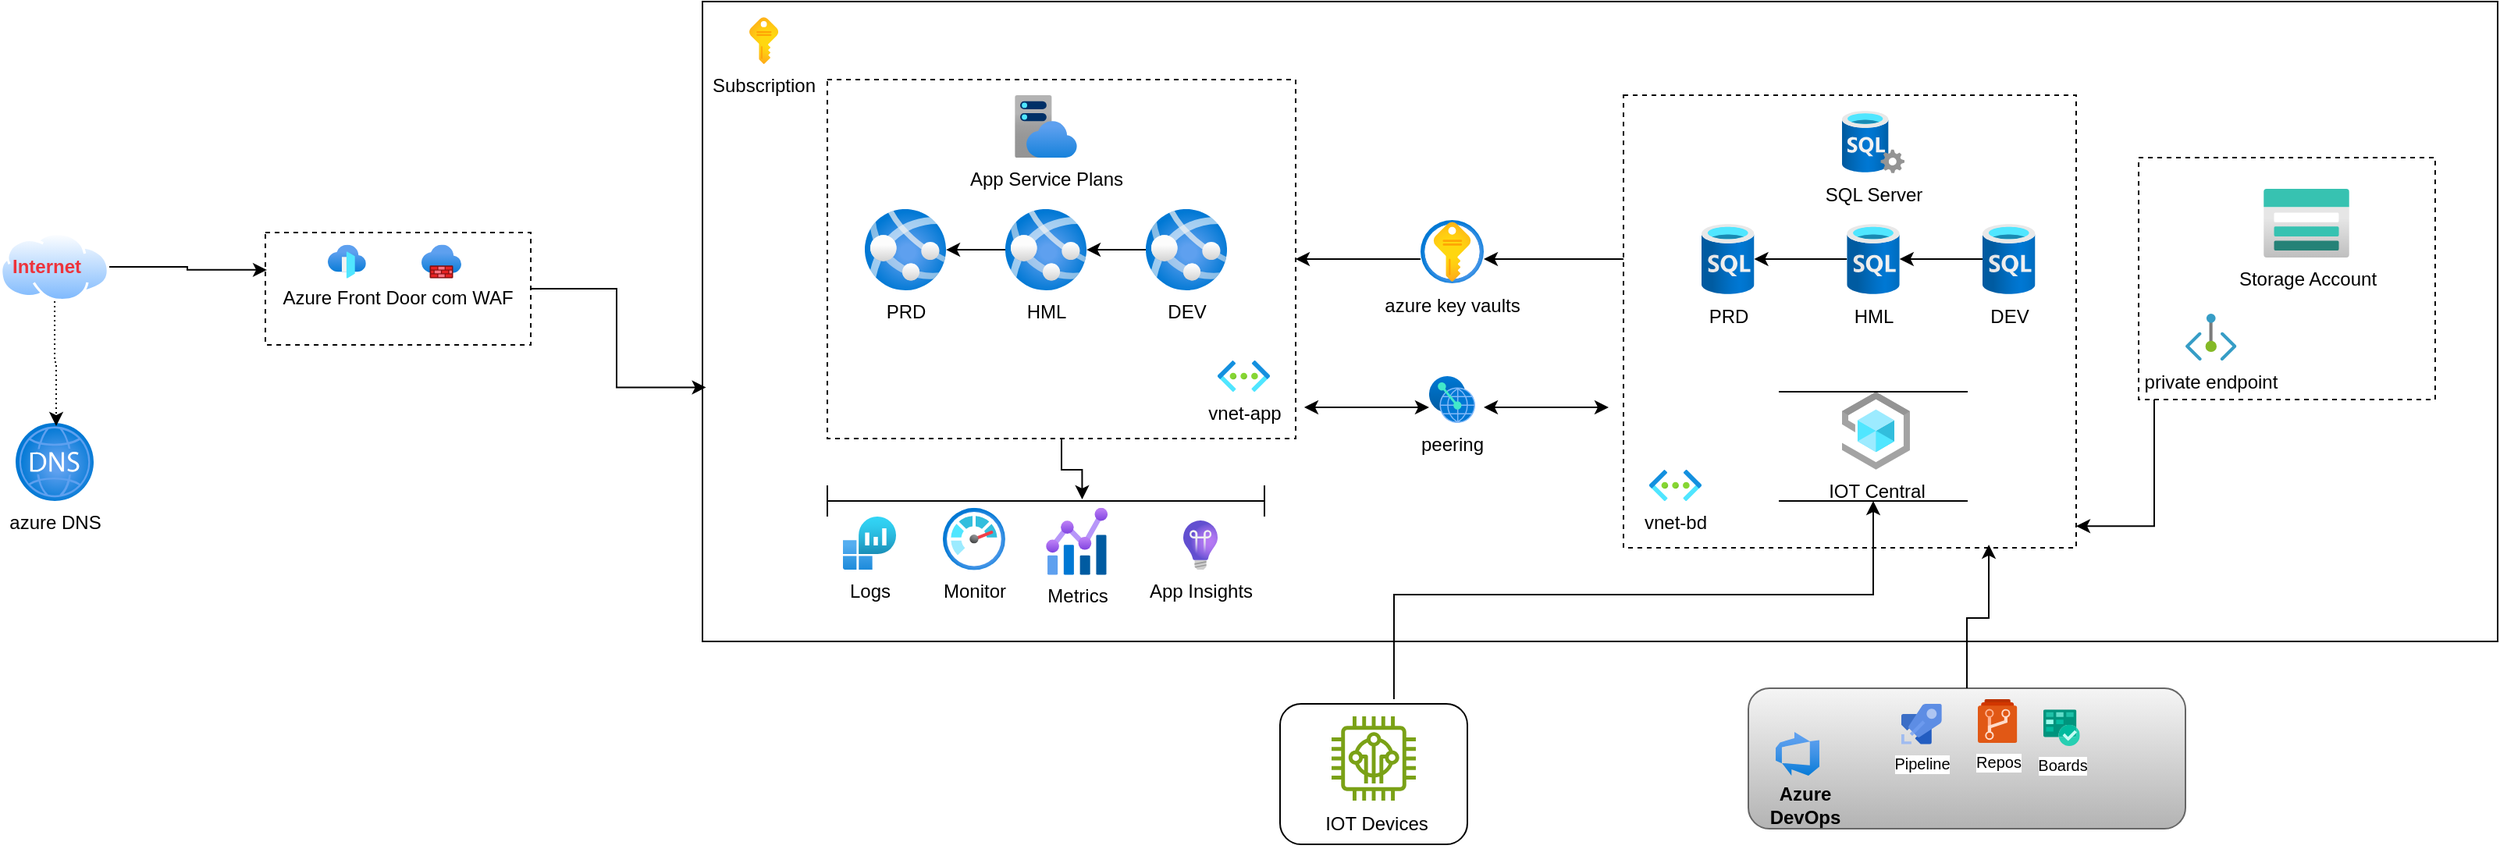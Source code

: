 <mxfile version="22.1.4" type="github">
  <diagram name="Página-1" id="vPChAK9TrQFLgZUeRdgk">
    <mxGraphModel dx="1941" dy="452" grid="1" gridSize="10" guides="1" tooltips="1" connect="1" arrows="1" fold="1" page="1" pageScale="1" pageWidth="827" pageHeight="1169" math="0" shadow="0">
      <root>
        <mxCell id="0" />
        <mxCell id="1" parent="0" />
        <mxCell id="O0uDlQNx3fjuGGQFPMEN-1" value="" style="rounded=0;whiteSpace=wrap;html=1;gradientColor=none;" parent="1" vertex="1">
          <mxGeometry x="-20" y="130" width="1150" height="410" as="geometry" />
        </mxCell>
        <mxCell id="O0uDlQNx3fjuGGQFPMEN-2" value="Subscription" style="image;aspect=fixed;html=1;points=[];align=center;fontSize=12;image=img/lib/azure2/general/Subscriptions.svg;" parent="1" vertex="1">
          <mxGeometry x="10" y="140" width="18.59" height="30" as="geometry" />
        </mxCell>
        <mxCell id="O0uDlQNx3fjuGGQFPMEN-36" style="edgeStyle=orthogonalEdgeStyle;shape=connector;rounded=0;orthogonalLoop=1;jettySize=auto;html=1;entryX=-0.044;entryY=0.471;entryDx=0;entryDy=0;entryPerimeter=0;labelBackgroundColor=default;strokeColor=none;align=center;verticalAlign=middle;fontFamily=Helvetica;fontSize=11;fontColor=default;endArrow=classic;" parent="1" edge="1">
          <mxGeometry relative="1" as="geometry">
            <mxPoint x="390" y="302" as="sourcePoint" />
            <Array as="points">
              <mxPoint x="390" y="298" />
            </Array>
            <mxPoint x="467.36" y="298.26" as="targetPoint" />
          </mxGeometry>
        </mxCell>
        <mxCell id="23HEGp7gHdfbQEUeUIqv-6" value="" style="image;aspect=fixed;perimeter=ellipsePerimeter;html=1;align=center;shadow=0;dashed=0;spacingTop=3;image=img/lib/active_directory/internet_cloud.svg;" parent="1" vertex="1">
          <mxGeometry x="-470" y="277.95" width="70" height="44.1" as="geometry" />
        </mxCell>
        <mxCell id="aoHVXnX_43bR2WEHdfWQ-3" value="" style="group" parent="1" vertex="1" connectable="0">
          <mxGeometry x="-300" y="277.95" width="170" height="72.05" as="geometry" />
        </mxCell>
        <mxCell id="23HEGp7gHdfbQEUeUIqv-8" value="" style="rounded=0;whiteSpace=wrap;html=1;strokeColor=default;dashed=1;movable=1;resizable=1;rotatable=1;deletable=1;editable=1;locked=0;connectable=1;" parent="aoHVXnX_43bR2WEHdfWQ-3" vertex="1">
          <mxGeometry width="170" height="72.05" as="geometry" />
        </mxCell>
        <mxCell id="23HEGp7gHdfbQEUeUIqv-9" value="" style="image;aspect=fixed;html=1;points=[];align=center;fontSize=12;image=img/lib/azure2/networking/Front_Doors.svg;movable=1;resizable=1;rotatable=1;deletable=1;editable=1;locked=0;connectable=1;" parent="aoHVXnX_43bR2WEHdfWQ-3" vertex="1">
          <mxGeometry x="39.995" y="7.86" width="24.425" height="21.552" as="geometry" />
        </mxCell>
        <mxCell id="23HEGp7gHdfbQEUeUIqv-10" value="" style="image;aspect=fixed;html=1;points=[];align=center;fontSize=12;image=img/lib/azure2/networking/Firewalls.svg;movable=1;resizable=1;rotatable=1;deletable=1;editable=1;locked=0;connectable=1;" parent="aoHVXnX_43bR2WEHdfWQ-3" vertex="1">
          <mxGeometry x="100.002" y="7.86" width="25.503" height="21.552" as="geometry" />
        </mxCell>
        <mxCell id="23HEGp7gHdfbQEUeUIqv-13" value="Azure Front Door com WAF" style="text;strokeColor=none;align=center;fillColor=none;html=1;verticalAlign=middle;whiteSpace=wrap;rounded=0;movable=1;resizable=1;rotatable=1;deletable=1;editable=1;locked=0;connectable=1;" parent="aoHVXnX_43bR2WEHdfWQ-3" vertex="1">
          <mxGeometry x="10" y="32.022" width="150" height="19.654" as="geometry" />
        </mxCell>
        <mxCell id="aoHVXnX_43bR2WEHdfWQ-6" value="azure DNS" style="image;aspect=fixed;html=1;points=[];align=center;fontSize=12;image=img/lib/azure2/networking/DNS_Zones.svg;" parent="1" vertex="1">
          <mxGeometry x="-460" y="400" width="50" height="50" as="geometry" />
        </mxCell>
        <mxCell id="aoHVXnX_43bR2WEHdfWQ-7" style="edgeStyle=orthogonalEdgeStyle;rounded=0;orthogonalLoop=1;jettySize=auto;html=1;entryX=0.52;entryY=0.04;entryDx=0;entryDy=0;entryPerimeter=0;dashed=1;dashPattern=1 2;" parent="1" source="23HEGp7gHdfbQEUeUIqv-6" target="aoHVXnX_43bR2WEHdfWQ-6" edge="1">
          <mxGeometry relative="1" as="geometry" />
        </mxCell>
        <mxCell id="aoHVXnX_43bR2WEHdfWQ-8" value="&lt;font color=&quot;#ed333b&quot;&gt;&lt;b&gt;Internet&lt;/b&gt;&lt;/font&gt;" style="text;align=center;html=1;verticalAlign=middle;whiteSpace=wrap;rounded=0;" parent="1" vertex="1">
          <mxGeometry x="-470" y="285" width="60" height="30" as="geometry" />
        </mxCell>
        <mxCell id="aoHVXnX_43bR2WEHdfWQ-9" style="edgeStyle=orthogonalEdgeStyle;rounded=0;orthogonalLoop=1;jettySize=auto;html=1;entryX=0.006;entryY=0.333;entryDx=0;entryDy=0;entryPerimeter=0;" parent="1" source="23HEGp7gHdfbQEUeUIqv-6" target="23HEGp7gHdfbQEUeUIqv-8" edge="1">
          <mxGeometry relative="1" as="geometry" />
        </mxCell>
        <mxCell id="aoHVXnX_43bR2WEHdfWQ-11" value="" style="rounded=0;whiteSpace=wrap;html=1;dashed=1;" parent="1" vertex="1">
          <mxGeometry x="60" y="180" width="300" height="230" as="geometry" />
        </mxCell>
        <mxCell id="aoHVXnX_43bR2WEHdfWQ-12" value="App Service Plans" style="image;aspect=fixed;html=1;points=[];align=center;fontSize=12;image=img/lib/azure2/app_services/App_Service_Plans.svg;" parent="1" vertex="1">
          <mxGeometry x="180" y="190" width="40" height="40" as="geometry" />
        </mxCell>
        <mxCell id="aoHVXnX_43bR2WEHdfWQ-13" value="PRD" style="image;aspect=fixed;html=1;points=[];align=center;fontSize=12;image=img/lib/azure2/compute/App_Services.svg;" parent="1" vertex="1">
          <mxGeometry x="83.97" y="262.95" width="52.05" height="52.05" as="geometry" />
        </mxCell>
        <mxCell id="aoHVXnX_43bR2WEHdfWQ-17" style="edgeStyle=orthogonalEdgeStyle;rounded=0;orthogonalLoop=1;jettySize=auto;html=1;" parent="1" source="aoHVXnX_43bR2WEHdfWQ-14" target="aoHVXnX_43bR2WEHdfWQ-13" edge="1">
          <mxGeometry relative="1" as="geometry" />
        </mxCell>
        <mxCell id="aoHVXnX_43bR2WEHdfWQ-14" value="HML" style="image;aspect=fixed;html=1;points=[];align=center;fontSize=12;image=img/lib/azure2/compute/App_Services.svg;" parent="1" vertex="1">
          <mxGeometry x="173.97" y="262.95" width="52.05" height="52.05" as="geometry" />
        </mxCell>
        <mxCell id="aoHVXnX_43bR2WEHdfWQ-16" style="edgeStyle=orthogonalEdgeStyle;rounded=0;orthogonalLoop=1;jettySize=auto;html=1;" parent="1" source="aoHVXnX_43bR2WEHdfWQ-15" target="aoHVXnX_43bR2WEHdfWQ-14" edge="1">
          <mxGeometry relative="1" as="geometry" />
        </mxCell>
        <mxCell id="aoHVXnX_43bR2WEHdfWQ-15" value="DEV" style="image;aspect=fixed;html=1;points=[];align=center;fontSize=12;image=img/lib/azure2/compute/App_Services.svg;" parent="1" vertex="1">
          <mxGeometry x="263.97" y="262.95" width="52.05" height="52.05" as="geometry" />
        </mxCell>
        <mxCell id="aoHVXnX_43bR2WEHdfWQ-19" value="vnet-app" style="image;aspect=fixed;html=1;points=[];align=center;fontSize=12;image=img/lib/azure2/networking/Virtual_Networks.svg;" parent="1" vertex="1">
          <mxGeometry x="310" y="360" width="33.5" height="20" as="geometry" />
        </mxCell>
        <mxCell id="aoHVXnX_43bR2WEHdfWQ-26" style="edgeStyle=orthogonalEdgeStyle;rounded=0;orthogonalLoop=1;jettySize=auto;html=1;" parent="1" source="aoHVXnX_43bR2WEHdfWQ-21" target="aoHVXnX_43bR2WEHdfWQ-23" edge="1">
          <mxGeometry relative="1" as="geometry">
            <Array as="points">
              <mxPoint x="510" y="295" />
              <mxPoint x="510" y="295" />
            </Array>
          </mxGeometry>
        </mxCell>
        <mxCell id="aoHVXnX_43bR2WEHdfWQ-21" value="" style="rounded=0;whiteSpace=wrap;html=1;dashed=1;" parent="1" vertex="1">
          <mxGeometry x="570" y="190" width="290" height="290" as="geometry" />
        </mxCell>
        <mxCell id="aoHVXnX_43bR2WEHdfWQ-24" style="edgeStyle=orthogonalEdgeStyle;rounded=0;orthogonalLoop=1;jettySize=auto;html=1;" parent="1" source="aoHVXnX_43bR2WEHdfWQ-23" target="aoHVXnX_43bR2WEHdfWQ-11" edge="1">
          <mxGeometry relative="1" as="geometry">
            <Array as="points">
              <mxPoint x="420" y="295" />
              <mxPoint x="420" y="295" />
            </Array>
          </mxGeometry>
        </mxCell>
        <mxCell id="aoHVXnX_43bR2WEHdfWQ-23" value="azure key vaults" style="image;aspect=fixed;html=1;points=[];align=center;fontSize=12;image=img/lib/azure2/security/Key_Vaults.svg;" parent="1" vertex="1">
          <mxGeometry x="440" y="270" width="40.5" height="40.5" as="geometry" />
        </mxCell>
        <mxCell id="aoHVXnX_43bR2WEHdfWQ-27" value="SQL Server" style="image;aspect=fixed;html=1;points=[];align=center;fontSize=12;image=img/lib/azure2/databases/SQL_Server.svg;" parent="1" vertex="1">
          <mxGeometry x="710" y="200" width="40" height="40" as="geometry" />
        </mxCell>
        <mxCell id="aoHVXnX_43bR2WEHdfWQ-29" value="PRD" style="image;aspect=fixed;html=1;points=[];align=center;fontSize=12;image=img/lib/azure2/databases/SQL_Database.svg;" parent="1" vertex="1">
          <mxGeometry x="620" y="272.5" width="33.75" height="45" as="geometry" />
        </mxCell>
        <mxCell id="aoHVXnX_43bR2WEHdfWQ-35" style="edgeStyle=orthogonalEdgeStyle;rounded=0;orthogonalLoop=1;jettySize=auto;html=1;" parent="1" source="aoHVXnX_43bR2WEHdfWQ-30" target="aoHVXnX_43bR2WEHdfWQ-29" edge="1">
          <mxGeometry relative="1" as="geometry" />
        </mxCell>
        <mxCell id="aoHVXnX_43bR2WEHdfWQ-30" value="HML" style="image;aspect=fixed;html=1;points=[];align=center;fontSize=12;image=img/lib/azure2/databases/SQL_Database.svg;" parent="1" vertex="1">
          <mxGeometry x="713.13" y="272.5" width="33.75" height="45" as="geometry" />
        </mxCell>
        <mxCell id="aoHVXnX_43bR2WEHdfWQ-34" style="edgeStyle=orthogonalEdgeStyle;rounded=0;orthogonalLoop=1;jettySize=auto;html=1;" parent="1" source="aoHVXnX_43bR2WEHdfWQ-31" target="aoHVXnX_43bR2WEHdfWQ-30" edge="1">
          <mxGeometry relative="1" as="geometry" />
        </mxCell>
        <mxCell id="aoHVXnX_43bR2WEHdfWQ-31" value="DEV" style="image;aspect=fixed;html=1;points=[];align=center;fontSize=12;image=img/lib/azure2/databases/SQL_Database.svg;" parent="1" vertex="1">
          <mxGeometry x="800" y="272.5" width="33.75" height="45" as="geometry" />
        </mxCell>
        <mxCell id="aoHVXnX_43bR2WEHdfWQ-36" style="edgeStyle=orthogonalEdgeStyle;rounded=0;orthogonalLoop=1;jettySize=auto;html=1;entryX=0.002;entryY=0.603;entryDx=0;entryDy=0;entryPerimeter=0;" parent="1" source="23HEGp7gHdfbQEUeUIqv-8" target="O0uDlQNx3fjuGGQFPMEN-1" edge="1">
          <mxGeometry relative="1" as="geometry" />
        </mxCell>
        <mxCell id="aoHVXnX_43bR2WEHdfWQ-37" value="vnet-bd" style="image;aspect=fixed;html=1;points=[];align=center;fontSize=12;image=img/lib/azure2/networking/Virtual_Networks.svg;" parent="1" vertex="1">
          <mxGeometry x="586.5" y="430" width="33.5" height="20" as="geometry" />
        </mxCell>
        <mxCell id="aoHVXnX_43bR2WEHdfWQ-38" value="peering" style="image;aspect=fixed;html=1;points=[];align=center;fontSize=12;image=img/lib/azure2/other/Peering_Service.svg;" parent="1" vertex="1">
          <mxGeometry x="445.47" y="370" width="29.57" height="30" as="geometry" />
        </mxCell>
        <mxCell id="aoHVXnX_43bR2WEHdfWQ-41" value="" style="endArrow=classic;startArrow=classic;html=1;rounded=0;exitX=0.385;exitY=0.795;exitDx=0;exitDy=0;exitPerimeter=0;" parent="1" edge="1">
          <mxGeometry width="50" height="50" relative="1" as="geometry">
            <mxPoint x="480.5" y="390" as="sourcePoint" />
            <mxPoint x="560.5" y="390" as="targetPoint" />
            <Array as="points">
              <mxPoint x="530.5" y="390" />
            </Array>
          </mxGeometry>
        </mxCell>
        <mxCell id="aoHVXnX_43bR2WEHdfWQ-43" value="" style="endArrow=classic;startArrow=classic;html=1;rounded=0;exitX=0.385;exitY=0.795;exitDx=0;exitDy=0;exitPerimeter=0;" parent="1" edge="1">
          <mxGeometry width="50" height="50" relative="1" as="geometry">
            <mxPoint x="365.47" y="390" as="sourcePoint" />
            <mxPoint x="445.47" y="390" as="targetPoint" />
            <Array as="points">
              <mxPoint x="415.47" y="390" />
            </Array>
          </mxGeometry>
        </mxCell>
        <mxCell id="aoHVXnX_43bR2WEHdfWQ-45" value="" style="rounded=0;whiteSpace=wrap;html=1;dashed=1;" parent="1" vertex="1">
          <mxGeometry x="900" y="230" width="190" height="155" as="geometry" />
        </mxCell>
        <mxCell id="aoHVXnX_43bR2WEHdfWQ-46" value="&lt;div&gt;Storage Account&lt;/div&gt;" style="image;aspect=fixed;html=1;points=[];align=center;fontSize=12;image=img/lib/azure2/storage/Storage_Accounts.svg;" parent="1" vertex="1">
          <mxGeometry x="980" y="250" width="55" height="44" as="geometry" />
        </mxCell>
        <mxCell id="aoHVXnX_43bR2WEHdfWQ-47" value="private endpoint" style="image;aspect=fixed;html=1;points=[];align=center;fontSize=12;image=img/lib/azure2/networking/Private_Endpoint.svg;" parent="1" vertex="1">
          <mxGeometry x="930" y="330" width="32.73" height="30" as="geometry" />
        </mxCell>
        <mxCell id="aoHVXnX_43bR2WEHdfWQ-49" style="edgeStyle=orthogonalEdgeStyle;rounded=0;orthogonalLoop=1;jettySize=auto;html=1;entryX=1;entryY=0.952;entryDx=0;entryDy=0;entryPerimeter=0;" parent="1" source="aoHVXnX_43bR2WEHdfWQ-45" target="aoHVXnX_43bR2WEHdfWQ-21" edge="1">
          <mxGeometry relative="1" as="geometry">
            <Array as="points">
              <mxPoint x="910" y="370" />
              <mxPoint x="910" y="466" />
            </Array>
          </mxGeometry>
        </mxCell>
        <mxCell id="aoHVXnX_43bR2WEHdfWQ-50" value="IOT Central" style="image;aspect=fixed;html=1;points=[];align=center;fontSize=12;image=img/lib/azure2/iot/IoT_Central_Applications.svg;imageBackground=default;" parent="1" vertex="1">
          <mxGeometry x="710" y="380" width="43.48" height="50" as="geometry" />
        </mxCell>
        <mxCell id="aoHVXnX_43bR2WEHdfWQ-59" value="" style="shape=crossbar;whiteSpace=wrap;html=1;rounded=1;" parent="1" vertex="1">
          <mxGeometry x="60" y="440" width="280" height="20" as="geometry" />
        </mxCell>
        <mxCell id="aoHVXnX_43bR2WEHdfWQ-61" value="Logs" style="image;aspect=fixed;html=1;points=[];align=center;fontSize=12;image=img/lib/azure2/analytics/Log_Analytics_Workspaces.svg;" parent="1" vertex="1">
          <mxGeometry x="70" y="460" width="34" height="34" as="geometry" />
        </mxCell>
        <mxCell id="aoHVXnX_43bR2WEHdfWQ-62" value="&lt;div&gt;Monitor&lt;/div&gt;" style="image;aspect=fixed;html=1;points=[];align=center;fontSize=12;image=img/lib/azure2/management_governance/Monitor.svg;" parent="1" vertex="1">
          <mxGeometry x="133.97" y="454.36" width="40" height="40" as="geometry" />
        </mxCell>
        <mxCell id="aoHVXnX_43bR2WEHdfWQ-63" value="Metrics" style="image;aspect=fixed;html=1;points=[];align=center;fontSize=12;image=img/lib/azure2/management_governance/Metrics.svg;" parent="1" vertex="1">
          <mxGeometry x="200" y="454.36" width="39.69" height="43" as="geometry" />
        </mxCell>
        <mxCell id="aoHVXnX_43bR2WEHdfWQ-64" style="edgeStyle=orthogonalEdgeStyle;rounded=0;orthogonalLoop=1;jettySize=auto;html=1;entryX=0.583;entryY=0.45;entryDx=0;entryDy=0;entryPerimeter=0;" parent="1" source="aoHVXnX_43bR2WEHdfWQ-11" target="aoHVXnX_43bR2WEHdfWQ-59" edge="1">
          <mxGeometry relative="1" as="geometry" />
        </mxCell>
        <mxCell id="aoHVXnX_43bR2WEHdfWQ-65" value="" style="rounded=1;whiteSpace=wrap;html=1;" parent="1" vertex="1">
          <mxGeometry x="350" y="580" width="120" height="90" as="geometry" />
        </mxCell>
        <mxCell id="aoHVXnX_43bR2WEHdfWQ-66" value="App Insights" style="image;aspect=fixed;html=1;points=[];align=center;fontSize=12;image=img/lib/azure2/management_governance/Application_Insights.svg;" parent="1" vertex="1">
          <mxGeometry x="288" y="462.5" width="22" height="31.5" as="geometry" />
        </mxCell>
        <mxCell id="aoHVXnX_43bR2WEHdfWQ-67" value="" style="sketch=0;outlineConnect=0;fontColor=#232F3E;gradientColor=none;fillColor=#7AA116;strokeColor=none;dashed=0;verticalLabelPosition=bottom;verticalAlign=top;align=center;html=1;fontSize=12;fontStyle=0;aspect=fixed;pointerEvents=1;shape=mxgraph.aws4.iot_thing_freertos_device;" parent="1" vertex="1">
          <mxGeometry x="383" y="588" width="54" height="54" as="geometry" />
        </mxCell>
        <mxCell id="aoHVXnX_43bR2WEHdfWQ-69" value="IOT Devices" style="text;strokeColor=none;align=center;fillColor=none;html=1;verticalAlign=middle;whiteSpace=wrap;rounded=0;" parent="1" vertex="1">
          <mxGeometry x="374" y="642" width="76" height="30" as="geometry" />
        </mxCell>
        <mxCell id="aoHVXnX_43bR2WEHdfWQ-70" style="edgeStyle=orthogonalEdgeStyle;rounded=0;orthogonalLoop=1;jettySize=auto;html=1;entryX=0.5;entryY=1;entryDx=0;entryDy=0;exitX=0.608;exitY=-0.033;exitDx=0;exitDy=0;exitPerimeter=0;" parent="1" source="aoHVXnX_43bR2WEHdfWQ-65" target="aoHVXnX_43bR2WEHdfWQ-74" edge="1">
          <mxGeometry relative="1" as="geometry">
            <mxPoint x="420" y="570" as="sourcePoint" />
            <mxPoint x="720" y="470" as="targetPoint" />
            <Array as="points">
              <mxPoint x="423" y="510" />
              <mxPoint x="730" y="510" />
            </Array>
          </mxGeometry>
        </mxCell>
        <mxCell id="aoHVXnX_43bR2WEHdfWQ-74" value="" style="shape=partialRectangle;whiteSpace=wrap;html=1;left=0;right=0;fillColor=none;" parent="1" vertex="1">
          <mxGeometry x="670" y="380" width="120" height="70" as="geometry" />
        </mxCell>
        <mxCell id="aoHVXnX_43bR2WEHdfWQ-78" value="" style="group;fontSize=8;" parent="1" vertex="1" connectable="0">
          <mxGeometry x="650" y="570" width="280" height="90" as="geometry" />
        </mxCell>
        <mxCell id="aoHVXnX_43bR2WEHdfWQ-76" value="" style="rounded=1;whiteSpace=wrap;html=1;fillColor=#f5f5f5;gradientColor=#b3b3b3;strokeColor=#666666;" parent="aoHVXnX_43bR2WEHdfWQ-78" vertex="1">
          <mxGeometry width="280" height="90" as="geometry" />
        </mxCell>
        <mxCell id="aoHVXnX_43bR2WEHdfWQ-77" value="&lt;b&gt;Azure DevOps&lt;/b&gt;" style="text;strokeColor=none;align=center;fillColor=none;html=1;verticalAlign=middle;whiteSpace=wrap;rounded=0;" parent="aoHVXnX_43bR2WEHdfWQ-78" vertex="1">
          <mxGeometry x="4.816" y="60" width="63" height="30" as="geometry" />
        </mxCell>
        <mxCell id="aoHVXnX_43bR2WEHdfWQ-79" value="Pipeline" style="image;sketch=0;aspect=fixed;html=1;points=[];align=center;fontSize=10;image=img/lib/mscae/Azure_Pipelines.svg;" parent="aoHVXnX_43bR2WEHdfWQ-78" vertex="1">
          <mxGeometry x="98" y="10" width="25.9" height="25.9" as="geometry" />
        </mxCell>
        <mxCell id="aoHVXnX_43bR2WEHdfWQ-80" value="Repos" style="image;sketch=0;aspect=fixed;html=1;points=[];align=center;fontSize=10;image=img/lib/mscae/Azure_Repos.svg;" parent="aoHVXnX_43bR2WEHdfWQ-78" vertex="1">
          <mxGeometry x="147" y="7" width="25.2" height="28" as="geometry" />
        </mxCell>
        <mxCell id="aoHVXnX_43bR2WEHdfWQ-81" value="Boards" style="image;sketch=0;aspect=fixed;html=1;points=[];align=center;fontSize=10;image=img/lib/mscae/Azure_Boards.svg;" parent="aoHVXnX_43bR2WEHdfWQ-78" vertex="1">
          <mxGeometry x="189" y="13.63" width="23.359" height="23.359" as="geometry" />
        </mxCell>
        <mxCell id="aoHVXnX_43bR2WEHdfWQ-82" value="" style="image;aspect=fixed;html=1;points=[];align=center;fontSize=12;image=img/lib/azure2/devops/Azure_DevOps.svg;" parent="aoHVXnX_43bR2WEHdfWQ-78" vertex="1">
          <mxGeometry x="17.5" y="28" width="28" height="28" as="geometry" />
        </mxCell>
        <mxCell id="aoHVXnX_43bR2WEHdfWQ-83" style="edgeStyle=orthogonalEdgeStyle;rounded=0;orthogonalLoop=1;jettySize=auto;html=1;entryX=0.807;entryY=0.993;entryDx=0;entryDy=0;entryPerimeter=0;" parent="1" source="aoHVXnX_43bR2WEHdfWQ-76" target="aoHVXnX_43bR2WEHdfWQ-21" edge="1">
          <mxGeometry relative="1" as="geometry" />
        </mxCell>
      </root>
    </mxGraphModel>
  </diagram>
</mxfile>
